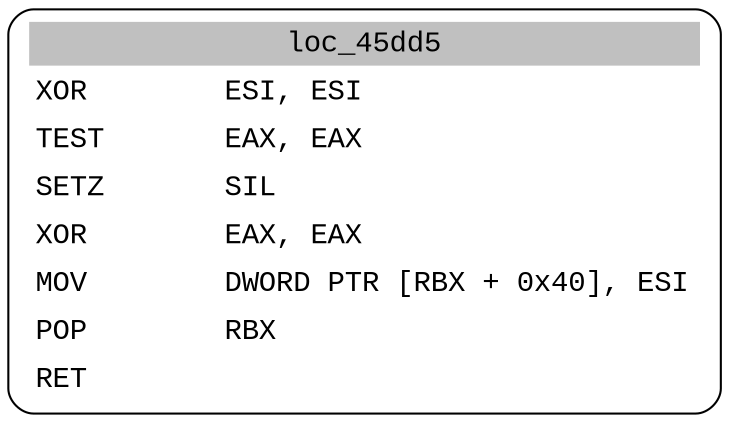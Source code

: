 digraph asm_graph {
1941 [
shape="Mrecord" fontname="Courier New"label =<<table border="0" cellborder="0" cellpadding="3"><tr><td align="center" colspan="2" bgcolor="grey">loc_45dd5</td></tr><tr><td align="left">XOR        ESI, ESI</td></tr><tr><td align="left">TEST       EAX, EAX</td></tr><tr><td align="left">SETZ       SIL</td></tr><tr><td align="left">XOR        EAX, EAX</td></tr><tr><td align="left">MOV        DWORD PTR [RBX + 0x40], ESI</td></tr><tr><td align="left">POP        RBX</td></tr><tr><td align="left">RET        </td></tr></table>> ];
}